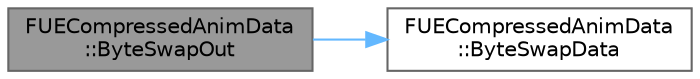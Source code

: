 digraph "FUECompressedAnimData::ByteSwapOut"
{
 // INTERACTIVE_SVG=YES
 // LATEX_PDF_SIZE
  bgcolor="transparent";
  edge [fontname=Helvetica,fontsize=10,labelfontname=Helvetica,labelfontsize=10];
  node [fontname=Helvetica,fontsize=10,shape=box,height=0.2,width=0.4];
  rankdir="LR";
  Node1 [id="Node000001",label="FUECompressedAnimData\l::ByteSwapOut",height=0.2,width=0.4,color="gray40", fillcolor="grey60", style="filled", fontcolor="black",tooltip=" "];
  Node1 -> Node2 [id="edge1_Node000001_Node000002",color="steelblue1",style="solid",tooltip=" "];
  Node2 [id="Node000002",label="FUECompressedAnimData\l::ByteSwapData",height=0.2,width=0.4,color="grey40", fillcolor="white", style="filled",URL="$d4/d79/structFUECompressedAnimData.html#af4c87b29d7928373ceec1cae4627432b",tooltip=" "];
}
